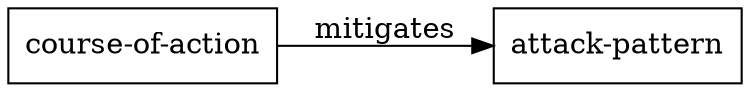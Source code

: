 digraph G {
    rankdir=LR;
    node [shape=box];
    "course-of-action" -> "attack-pattern" [label="mitigates"];
}
